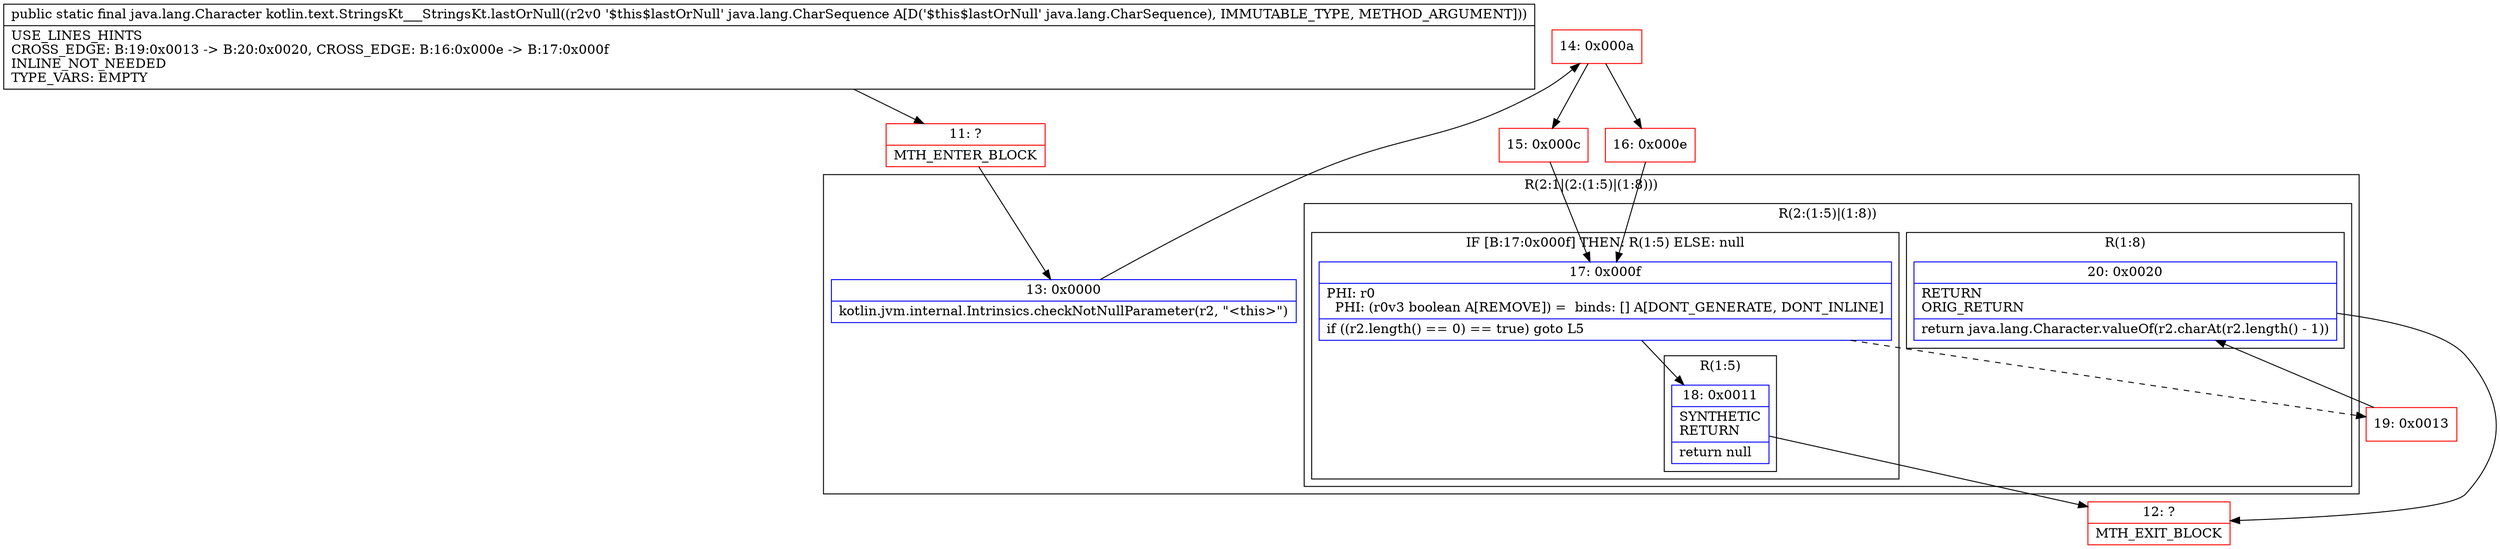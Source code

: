 digraph "CFG forkotlin.text.StringsKt___StringsKt.lastOrNull(Ljava\/lang\/CharSequence;)Ljava\/lang\/Character;" {
subgraph cluster_Region_311025912 {
label = "R(2:1|(2:(1:5)|(1:8)))";
node [shape=record,color=blue];
Node_13 [shape=record,label="{13\:\ 0x0000|kotlin.jvm.internal.Intrinsics.checkNotNullParameter(r2, \"\<this\>\")\l}"];
subgraph cluster_Region_1187304861 {
label = "R(2:(1:5)|(1:8))";
node [shape=record,color=blue];
subgraph cluster_IfRegion_1379052477 {
label = "IF [B:17:0x000f] THEN: R(1:5) ELSE: null";
node [shape=record,color=blue];
Node_17 [shape=record,label="{17\:\ 0x000f|PHI: r0 \l  PHI: (r0v3 boolean A[REMOVE]) =  binds: [] A[DONT_GENERATE, DONT_INLINE]\l|if ((r2.length() == 0) == true) goto L5\l}"];
subgraph cluster_Region_2122810405 {
label = "R(1:5)";
node [shape=record,color=blue];
Node_18 [shape=record,label="{18\:\ 0x0011|SYNTHETIC\lRETURN\l|return null\l}"];
}
}
subgraph cluster_Region_601109805 {
label = "R(1:8)";
node [shape=record,color=blue];
Node_20 [shape=record,label="{20\:\ 0x0020|RETURN\lORIG_RETURN\l|return java.lang.Character.valueOf(r2.charAt(r2.length() \- 1))\l}"];
}
}
}
Node_11 [shape=record,color=red,label="{11\:\ ?|MTH_ENTER_BLOCK\l}"];
Node_14 [shape=record,color=red,label="{14\:\ 0x000a}"];
Node_15 [shape=record,color=red,label="{15\:\ 0x000c}"];
Node_12 [shape=record,color=red,label="{12\:\ ?|MTH_EXIT_BLOCK\l}"];
Node_19 [shape=record,color=red,label="{19\:\ 0x0013}"];
Node_16 [shape=record,color=red,label="{16\:\ 0x000e}"];
MethodNode[shape=record,label="{public static final java.lang.Character kotlin.text.StringsKt___StringsKt.lastOrNull((r2v0 '$this$lastOrNull' java.lang.CharSequence A[D('$this$lastOrNull' java.lang.CharSequence), IMMUTABLE_TYPE, METHOD_ARGUMENT]))  | USE_LINES_HINTS\lCROSS_EDGE: B:19:0x0013 \-\> B:20:0x0020, CROSS_EDGE: B:16:0x000e \-\> B:17:0x000f\lINLINE_NOT_NEEDED\lTYPE_VARS: EMPTY\l}"];
MethodNode -> Node_11;Node_13 -> Node_14;
Node_17 -> Node_18;
Node_17 -> Node_19[style=dashed];
Node_18 -> Node_12;
Node_20 -> Node_12;
Node_11 -> Node_13;
Node_14 -> Node_15;
Node_14 -> Node_16;
Node_15 -> Node_17;
Node_19 -> Node_20;
Node_16 -> Node_17;
}

